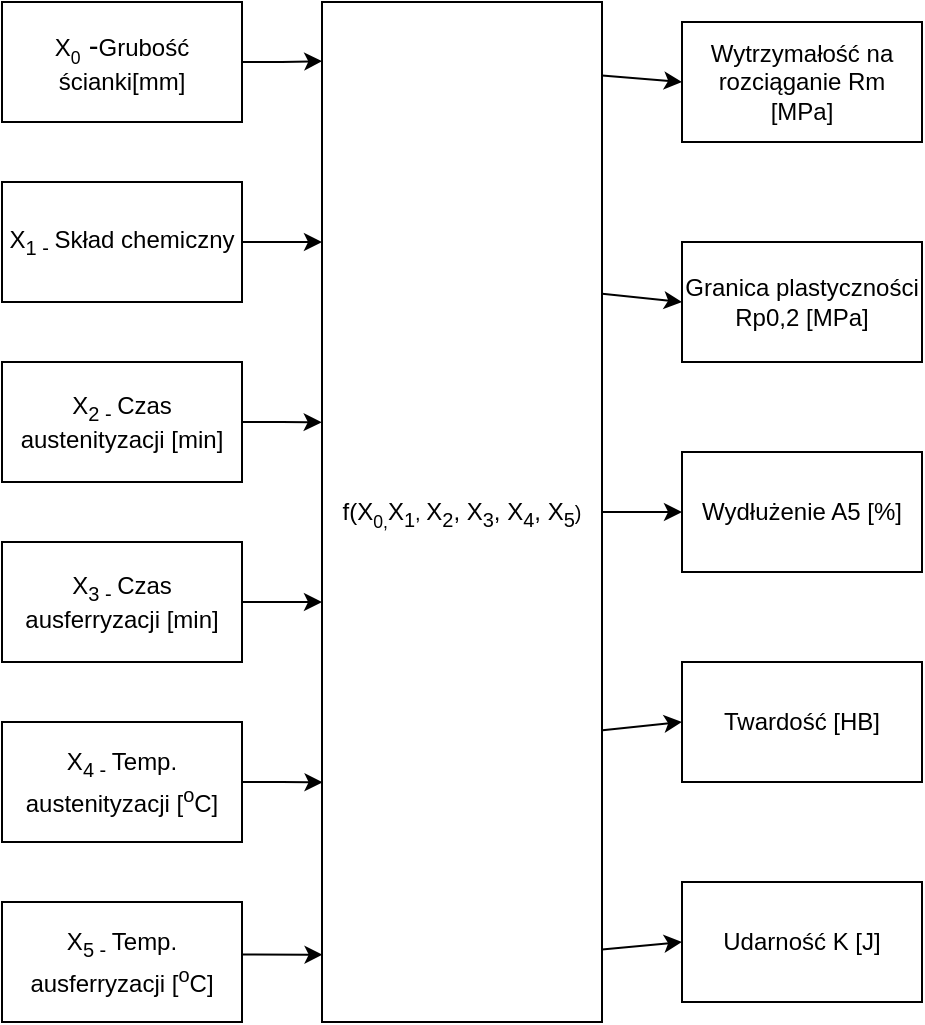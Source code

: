 <mxfile version="13.10.3" type="google"><diagram id="WNEitt8caACIlwihDkwO" name="Page-1"><mxGraphModel dx="1422" dy="714" grid="1" gridSize="10" guides="1" tooltips="1" connect="1" arrows="1" fold="1" page="1" pageScale="1" pageWidth="827" pageHeight="1169" math="0" shadow="0"><root><mxCell id="0"/><mxCell id="1" parent="0"/><mxCell id="pGeVyq6ObklVUND77mbb-22" style="edgeStyle=orthogonalEdgeStyle;rounded=0;orthogonalLoop=1;jettySize=auto;html=1;exitX=1;exitY=0.5;exitDx=0;exitDy=0;" parent="1" source="pGeVyq6ObklVUND77mbb-1" edge="1"><mxGeometry relative="1" as="geometry"><mxPoint x="340" y="130" as="targetPoint"/></mxGeometry></mxCell><mxCell id="pGeVyq6ObklVUND77mbb-23" style="edgeStyle=orthogonalEdgeStyle;rounded=0;orthogonalLoop=1;jettySize=auto;html=1;exitX=1;exitY=0.5;exitDx=0;exitDy=0;entryX=-0.001;entryY=0.412;entryDx=0;entryDy=0;entryPerimeter=0;" parent="1" source="pGeVyq6ObklVUND77mbb-2" target="pGeVyq6ObklVUND77mbb-18" edge="1"><mxGeometry relative="1" as="geometry"><Array as="points"><mxPoint x="320" y="220"/></Array></mxGeometry></mxCell><mxCell id="pGeVyq6ObklVUND77mbb-24" style="edgeStyle=orthogonalEdgeStyle;rounded=0;orthogonalLoop=1;jettySize=auto;html=1;exitX=1;exitY=0.5;exitDx=0;exitDy=0;" parent="1" source="pGeVyq6ObklVUND77mbb-3" edge="1"><mxGeometry relative="1" as="geometry"><mxPoint x="340" y="310" as="targetPoint"/><Array as="points"><mxPoint x="330" y="310"/><mxPoint x="330" y="310"/></Array></mxGeometry></mxCell><mxCell id="ExKjJpdpV4O7ZAPdL4-2-2" style="edgeStyle=orthogonalEdgeStyle;rounded=0;orthogonalLoop=1;jettySize=auto;html=1;exitX=1;exitY=0.5;exitDx=0;exitDy=0;entryX=0.001;entryY=0.058;entryDx=0;entryDy=0;entryPerimeter=0;" parent="1" source="pGeVyq6ObklVUND77mbb-4" target="pGeVyq6ObklVUND77mbb-18" edge="1"><mxGeometry relative="1" as="geometry"><mxPoint x="330" y="40" as="targetPoint"/><Array as="points"><mxPoint x="320" y="40"/></Array></mxGeometry></mxCell><mxCell id="pGeVyq6ObklVUND77mbb-26" style="edgeStyle=orthogonalEdgeStyle;rounded=0;orthogonalLoop=1;jettySize=auto;html=1;exitX=1;exitY=0.5;exitDx=0;exitDy=0;entryX=0.002;entryY=0.765;entryDx=0;entryDy=0;entryPerimeter=0;" parent="1" source="pGeVyq6ObklVUND77mbb-13" target="pGeVyq6ObklVUND77mbb-18" edge="1"><mxGeometry relative="1" as="geometry"><mxPoint x="330" y="400" as="targetPoint"/><Array as="points"><mxPoint x="320" y="400"/></Array></mxGeometry></mxCell><mxCell id="pGeVyq6ObklVUND77mbb-27" style="edgeStyle=orthogonalEdgeStyle;rounded=0;orthogonalLoop=1;jettySize=auto;html=1;exitX=1;exitY=0.5;exitDx=0;exitDy=0;entryX=0.002;entryY=0.934;entryDx=0;entryDy=0;entryPerimeter=0;" parent="1" source="pGeVyq6ObklVUND77mbb-14" target="pGeVyq6ObklVUND77mbb-18" edge="1"><mxGeometry relative="1" as="geometry"><mxPoint x="330" y="450" as="targetPoint"/><Array as="points"><mxPoint x="300" y="486"/></Array></mxGeometry></mxCell><mxCell id="pGeVyq6ObklVUND77mbb-15" value="Udarność K [J]" style="rounded=0;whiteSpace=wrap;html=1;" parent="1" vertex="1"><mxGeometry x="520" y="450" width="120" height="60" as="geometry"/></mxCell><mxCell id="pGeVyq6ObklVUND77mbb-18" value="f(&lt;span style=&quot;background-color: transparent ; vertical-align: baseline&quot;&gt;X&lt;/span&gt;&lt;span style=&quot;background-color: transparent ; font-size: 11pt ; font-family: &amp;#34;arial&amp;#34; ; vertical-align: baseline&quot;&gt;&lt;span style=&quot;font-size: 0.6em ; vertical-align: sub&quot;&gt;0,&lt;/span&gt;&lt;/span&gt;X&lt;sub&gt;1&lt;/sub&gt;&lt;span style=&quot;font-size: 10px&quot;&gt;,&amp;nbsp;&lt;/span&gt;X&lt;sub&gt;2&lt;/sub&gt;, X&lt;sub&gt;3&lt;/sub&gt;, X&lt;sub&gt;4&lt;/sub&gt;, X&lt;sub&gt;5&lt;/sub&gt;&lt;span style=&quot;font-size: 10px&quot;&gt;)&lt;/span&gt;" style="rounded=0;whiteSpace=wrap;html=1;" parent="1" vertex="1"><mxGeometry x="340" y="10" width="140" height="510" as="geometry"/></mxCell><mxCell id="QXNrdm05mnopRrytH2eU-1" value="Wytrzymałość na rozciąganie Rm [MPa]" style="rounded=0;whiteSpace=wrap;html=1;" parent="1" vertex="1"><mxGeometry x="520" y="20" width="120" height="60" as="geometry"/></mxCell><mxCell id="QXNrdm05mnopRrytH2eU-5" value="Wydłużenie A5 [%]" style="rounded=0;whiteSpace=wrap;html=1;" parent="1" vertex="1"><mxGeometry x="520" y="235" width="120" height="60" as="geometry"/></mxCell><mxCell id="QXNrdm05mnopRrytH2eU-6" value="Twardość [HB]" style="rounded=0;whiteSpace=wrap;html=1;" parent="1" vertex="1"><mxGeometry x="520" y="340" width="120" height="60" as="geometry"/></mxCell><mxCell id="QXNrdm05mnopRrytH2eU-9" value="Granica plastyczności Rp0,2 [MPa]" style="rounded=0;whiteSpace=wrap;html=1;" parent="1" vertex="1"><mxGeometry x="520" y="130" width="120" height="60" as="geometry"/></mxCell><mxCell id="QXNrdm05mnopRrytH2eU-10" value="" style="endArrow=classic;html=1;entryX=0;entryY=0.5;entryDx=0;entryDy=0;exitX=1;exitY=0.929;exitDx=0;exitDy=0;exitPerimeter=0;" parent="1" source="pGeVyq6ObklVUND77mbb-18" target="pGeVyq6ObklVUND77mbb-15" edge="1"><mxGeometry width="50" height="50" relative="1" as="geometry"><mxPoint x="40" y="630" as="sourcePoint"/><mxPoint x="90" y="580" as="targetPoint"/></mxGeometry></mxCell><mxCell id="QXNrdm05mnopRrytH2eU-11" value="" style="endArrow=classic;html=1;exitX=1.002;exitY=0.714;exitDx=0;exitDy=0;exitPerimeter=0;entryX=0;entryY=0.5;entryDx=0;entryDy=0;" parent="1" source="pGeVyq6ObklVUND77mbb-18" target="QXNrdm05mnopRrytH2eU-6" edge="1"><mxGeometry width="50" height="50" relative="1" as="geometry"><mxPoint x="470" y="360" as="sourcePoint"/><mxPoint x="530" y="360" as="targetPoint"/></mxGeometry></mxCell><mxCell id="QXNrdm05mnopRrytH2eU-12" value="" style="endArrow=classic;html=1;exitX=1;exitY=0.5;exitDx=0;exitDy=0;entryX=0;entryY=0.5;entryDx=0;entryDy=0;" parent="1" source="pGeVyq6ObklVUND77mbb-18" target="QXNrdm05mnopRrytH2eU-5" edge="1"><mxGeometry width="50" height="50" relative="1" as="geometry"><mxPoint x="470" y="270" as="sourcePoint"/><mxPoint x="530" y="270" as="targetPoint"/></mxGeometry></mxCell><mxCell id="QXNrdm05mnopRrytH2eU-13" value="" style="endArrow=classic;html=1;exitX=1;exitY=0.072;exitDx=0;exitDy=0;exitPerimeter=0;entryX=0;entryY=0.5;entryDx=0;entryDy=0;" parent="1" source="pGeVyq6ObklVUND77mbb-18" target="QXNrdm05mnopRrytH2eU-1" edge="1"><mxGeometry width="50" height="50" relative="1" as="geometry"><mxPoint x="470" y="90" as="sourcePoint"/><mxPoint x="520" y="90" as="targetPoint"/></mxGeometry></mxCell><mxCell id="QXNrdm05mnopRrytH2eU-14" value="" style="endArrow=classic;html=1;exitX=1.001;exitY=0.286;exitDx=0;exitDy=0;exitPerimeter=0;entryX=0;entryY=0.5;entryDx=0;entryDy=0;" parent="1" source="pGeVyq6ObklVUND77mbb-18" target="QXNrdm05mnopRrytH2eU-9" edge="1"><mxGeometry width="50" height="50" relative="1" as="geometry"><mxPoint x="470" y="180" as="sourcePoint"/><mxPoint x="530" y="180" as="targetPoint"/></mxGeometry></mxCell><mxCell id="pGeVyq6ObklVUND77mbb-4" value="&lt;span id=&quot;docs-internal-guid-1864c46c-7fff-ea71-6a7a-97518849dc79&quot;&gt;&lt;span style=&quot;background-color: transparent ; vertical-align: baseline&quot;&gt;&lt;font style=&quot;font-size: 12px&quot;&gt;X&lt;/font&gt;&lt;/span&gt;&lt;span style=&quot;font-size: 11pt ; font-family: &amp;#34;arial&amp;#34; ; background-color: transparent ; vertical-align: baseline&quot;&gt;&lt;span style=&quot;font-size: 0.6em ; vertical-align: sub&quot;&gt;0&lt;/span&gt;&lt;/span&gt;&lt;span style=&quot;font-size: 11pt ; font-family: &amp;#34;arial&amp;#34; ; background-color: transparent ; vertical-align: baseline&quot;&gt; -&lt;/span&gt;&lt;/span&gt;Grubość ścianki[mm]" style="rounded=0;whiteSpace=wrap;html=1;" parent="1" vertex="1"><mxGeometry x="180" y="10" width="120" height="60" as="geometry"/></mxCell><mxCell id="pGeVyq6ObklVUND77mbb-1" value="X&lt;sub&gt;1 -&amp;nbsp;&lt;/sub&gt;Skład chemiczny" style="rounded=0;whiteSpace=wrap;html=1;" parent="1" vertex="1"><mxGeometry x="180" y="100" width="120" height="60" as="geometry"/></mxCell><mxCell id="pGeVyq6ObklVUND77mbb-2" value="X&lt;sub&gt;2 -&amp;nbsp;&lt;/sub&gt;Czas austenityzacji [min]" style="rounded=0;whiteSpace=wrap;html=1;" parent="1" vertex="1"><mxGeometry x="180" y="190" width="120" height="60" as="geometry"/></mxCell><mxCell id="pGeVyq6ObklVUND77mbb-3" value="X&lt;sub&gt;3 -&amp;nbsp;&lt;/sub&gt;Czas ausferryzacji [min]" style="rounded=0;whiteSpace=wrap;html=1;" parent="1" vertex="1"><mxGeometry x="180" y="280" width="120" height="60" as="geometry"/></mxCell><mxCell id="pGeVyq6ObklVUND77mbb-13" value="X&lt;sub&gt;4 -&amp;nbsp;&lt;/sub&gt;Temp. austenityzacji&amp;nbsp;&lt;span style=&quot;text-align: left&quot;&gt;[&lt;/span&gt;&lt;sup style=&quot;text-align: left&quot;&gt;o&lt;/sup&gt;&lt;span style=&quot;text-align: left&quot;&gt;C]&lt;/span&gt;" style="rounded=0;whiteSpace=wrap;html=1;" parent="1" vertex="1"><mxGeometry x="180" y="370" width="120" height="60" as="geometry"/></mxCell><mxCell id="pGeVyq6ObklVUND77mbb-14" value="X&lt;sub&gt;5 -&amp;nbsp;&lt;/sub&gt;Temp. ausferryzacji&amp;nbsp;&lt;span style=&quot;text-align: left&quot;&gt;[&lt;/span&gt;&lt;sup style=&quot;text-align: left&quot;&gt;o&lt;/sup&gt;&lt;span style=&quot;text-align: left&quot;&gt;C]&lt;/span&gt;" style="rounded=0;whiteSpace=wrap;html=1;" parent="1" vertex="1"><mxGeometry x="180" y="460" width="120" height="60" as="geometry"/></mxCell></root></mxGraphModel></diagram></mxfile>